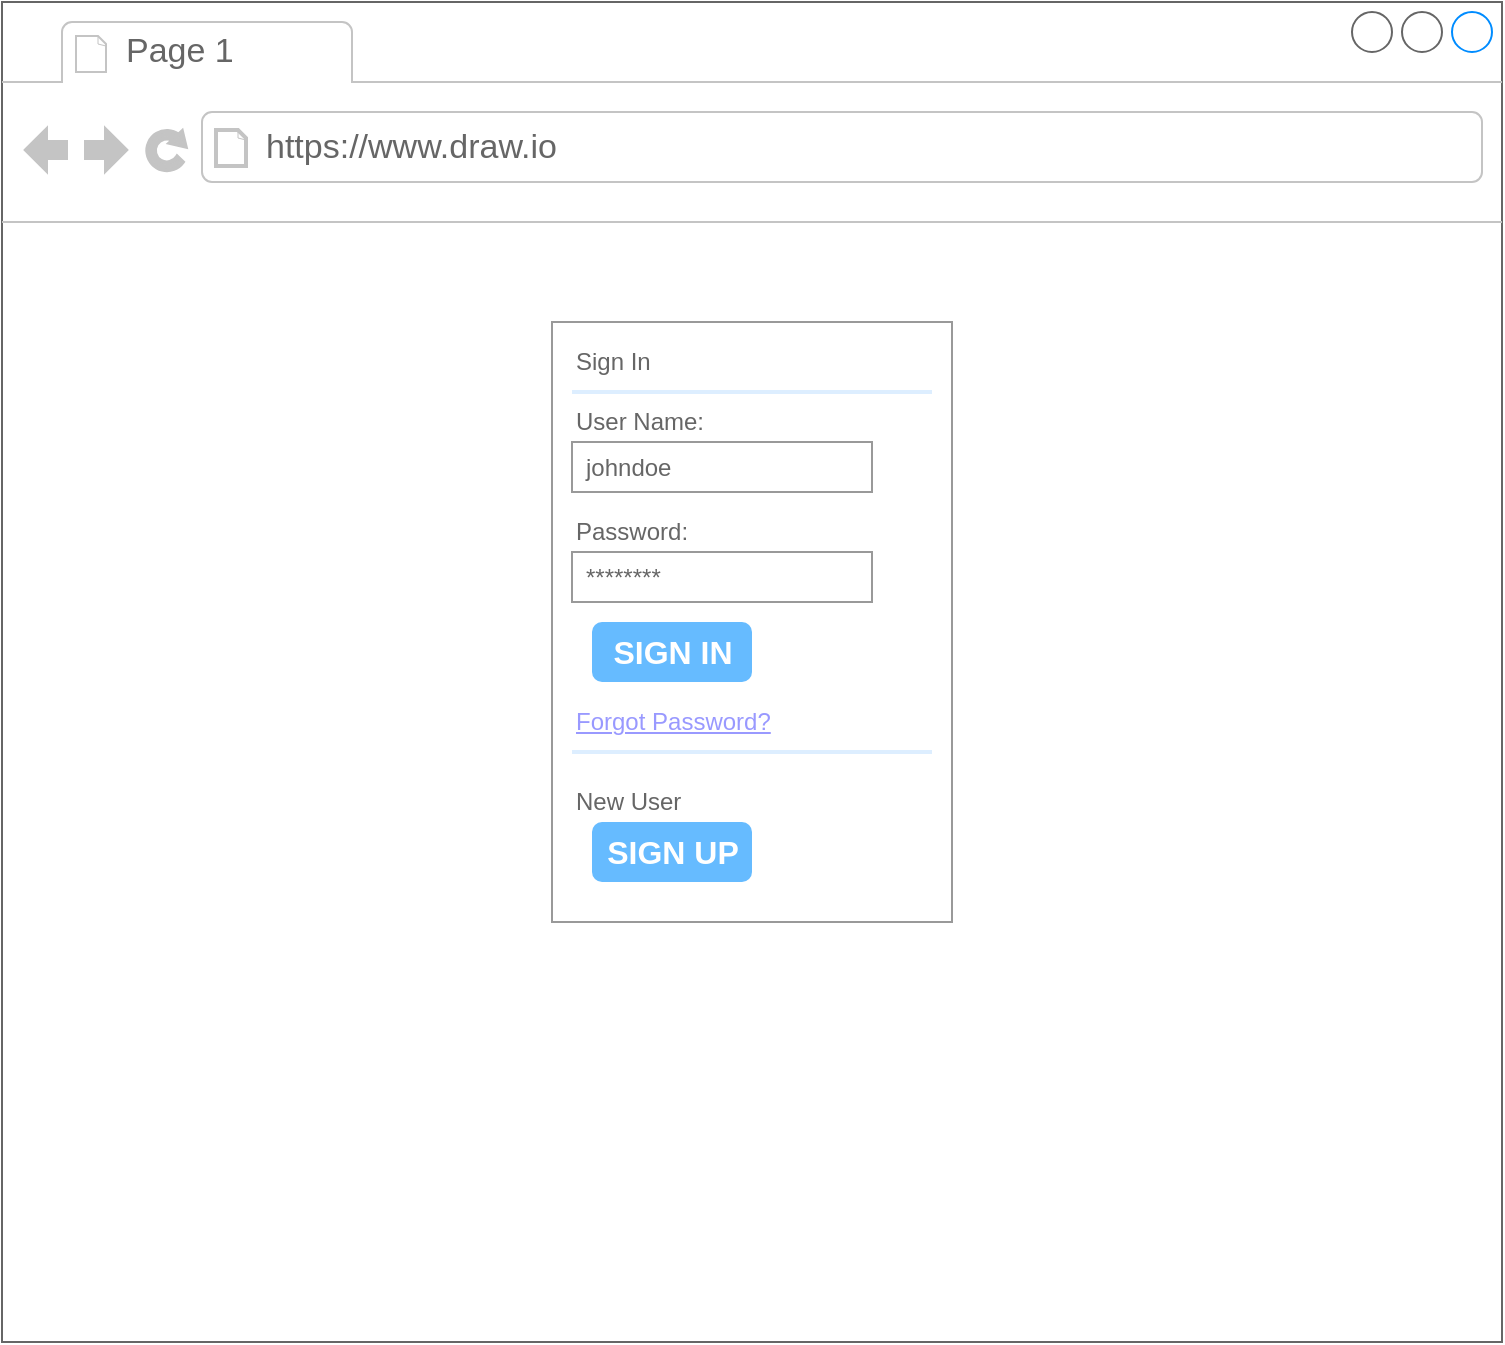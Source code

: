 <mxfile version="21.6.7" type="github" pages="2">
  <diagram name="Login" id="swk2kjmK8i0uh2nxWvGq">
    <mxGraphModel dx="1434" dy="782" grid="1" gridSize="10" guides="1" tooltips="1" connect="1" arrows="1" fold="1" page="1" pageScale="1" pageWidth="850" pageHeight="1100" math="0" shadow="0">
      <root>
        <mxCell id="0" />
        <mxCell id="1" parent="0" />
        <mxCell id="p-MmVJwOd3e9mjNcyf97-1" value="" style="strokeWidth=1;shadow=0;dashed=0;align=center;html=1;shape=mxgraph.mockup.containers.browserWindow;rSize=0;strokeColor=#666666;strokeColor2=#008cff;strokeColor3=#c4c4c4;mainText=,;recursiveResize=0;" parent="1" vertex="1">
          <mxGeometry x="70" y="30" width="750" height="670" as="geometry" />
        </mxCell>
        <mxCell id="p-MmVJwOd3e9mjNcyf97-2" value="Page 1" style="strokeWidth=1;shadow=0;dashed=0;align=center;html=1;shape=mxgraph.mockup.containers.anchor;fontSize=17;fontColor=#666666;align=left;whiteSpace=wrap;" parent="p-MmVJwOd3e9mjNcyf97-1" vertex="1">
          <mxGeometry x="60" y="12" width="110" height="26" as="geometry" />
        </mxCell>
        <mxCell id="p-MmVJwOd3e9mjNcyf97-3" value="https://www.draw.io" style="strokeWidth=1;shadow=0;dashed=0;align=center;html=1;shape=mxgraph.mockup.containers.anchor;rSize=0;fontSize=17;fontColor=#666666;align=left;" parent="p-MmVJwOd3e9mjNcyf97-1" vertex="1">
          <mxGeometry x="130" y="60" width="250" height="26" as="geometry" />
        </mxCell>
        <mxCell id="p-MmVJwOd3e9mjNcyf97-4" value="" style="strokeWidth=1;shadow=0;dashed=0;align=center;html=1;shape=mxgraph.mockup.forms.rrect;rSize=0;strokeColor=#999999;fillColor=#ffffff;" parent="p-MmVJwOd3e9mjNcyf97-1" vertex="1">
          <mxGeometry x="275" y="160" width="200" height="300" as="geometry" />
        </mxCell>
        <mxCell id="p-MmVJwOd3e9mjNcyf97-5" value="Sign In" style="strokeWidth=1;shadow=0;dashed=0;align=center;html=1;shape=mxgraph.mockup.forms.anchor;fontSize=12;fontColor=#666666;align=left;resizeWidth=1;spacingLeft=0;" parent="p-MmVJwOd3e9mjNcyf97-4" vertex="1">
          <mxGeometry width="100" height="20" relative="1" as="geometry">
            <mxPoint x="10" y="10" as="offset" />
          </mxGeometry>
        </mxCell>
        <mxCell id="p-MmVJwOd3e9mjNcyf97-6" value="" style="shape=line;strokeColor=#ddeeff;strokeWidth=2;html=1;resizeWidth=1;" parent="p-MmVJwOd3e9mjNcyf97-4" vertex="1">
          <mxGeometry width="180" height="10" relative="1" as="geometry">
            <mxPoint x="10" y="30" as="offset" />
          </mxGeometry>
        </mxCell>
        <mxCell id="p-MmVJwOd3e9mjNcyf97-7" value="User Name:" style="strokeWidth=1;shadow=0;dashed=0;align=center;html=1;shape=mxgraph.mockup.forms.anchor;fontSize=12;fontColor=#666666;align=left;resizeWidth=1;spacingLeft=0;" parent="p-MmVJwOd3e9mjNcyf97-4" vertex="1">
          <mxGeometry width="100" height="20" relative="1" as="geometry">
            <mxPoint x="10" y="40" as="offset" />
          </mxGeometry>
        </mxCell>
        <mxCell id="p-MmVJwOd3e9mjNcyf97-8" value="johndoe" style="strokeWidth=1;shadow=0;dashed=0;align=center;html=1;shape=mxgraph.mockup.forms.rrect;rSize=0;strokeColor=#999999;fontColor=#666666;align=left;spacingLeft=5;resizeWidth=1;" parent="p-MmVJwOd3e9mjNcyf97-4" vertex="1">
          <mxGeometry width="150" height="25" relative="1" as="geometry">
            <mxPoint x="10" y="60" as="offset" />
          </mxGeometry>
        </mxCell>
        <mxCell id="p-MmVJwOd3e9mjNcyf97-9" value="Password:" style="strokeWidth=1;shadow=0;dashed=0;align=center;html=1;shape=mxgraph.mockup.forms.anchor;fontSize=12;fontColor=#666666;align=left;resizeWidth=1;spacingLeft=0;" parent="p-MmVJwOd3e9mjNcyf97-4" vertex="1">
          <mxGeometry width="100" height="20" relative="1" as="geometry">
            <mxPoint x="10" y="95" as="offset" />
          </mxGeometry>
        </mxCell>
        <mxCell id="p-MmVJwOd3e9mjNcyf97-10" value="********" style="strokeWidth=1;shadow=0;dashed=0;align=center;html=1;shape=mxgraph.mockup.forms.rrect;rSize=0;strokeColor=#999999;fontColor=#666666;align=left;spacingLeft=5;resizeWidth=1;" parent="p-MmVJwOd3e9mjNcyf97-4" vertex="1">
          <mxGeometry width="150" height="25" relative="1" as="geometry">
            <mxPoint x="10" y="115" as="offset" />
          </mxGeometry>
        </mxCell>
        <UserObject label="SIGN IN" link="data:page/id,3VapOP0E4nY2ETTKaVEO" id="p-MmVJwOd3e9mjNcyf97-11">
          <mxCell style="strokeWidth=1;shadow=0;dashed=0;align=center;html=1;shape=mxgraph.mockup.forms.rrect;rSize=5;strokeColor=none;fontColor=#ffffff;fillColor=#66bbff;fontSize=16;fontStyle=1;" parent="p-MmVJwOd3e9mjNcyf97-4" vertex="1">
            <mxGeometry y="1" width="80" height="30" relative="1" as="geometry">
              <mxPoint x="20" y="-150" as="offset" />
            </mxGeometry>
          </mxCell>
        </UserObject>
        <mxCell id="p-MmVJwOd3e9mjNcyf97-12" value="Forgot Password?" style="strokeWidth=1;shadow=0;dashed=0;align=center;html=1;shape=mxgraph.mockup.forms.anchor;fontSize=12;fontColor=#9999ff;align=left;spacingLeft=0;fontStyle=4;resizeWidth=1;" parent="p-MmVJwOd3e9mjNcyf97-4" vertex="1">
          <mxGeometry y="1" width="150" height="20" relative="1" as="geometry">
            <mxPoint x="10" y="-110" as="offset" />
          </mxGeometry>
        </mxCell>
        <mxCell id="p-MmVJwOd3e9mjNcyf97-13" value="" style="shape=line;strokeColor=#ddeeff;strokeWidth=2;html=1;resizeWidth=1;" parent="p-MmVJwOd3e9mjNcyf97-4" vertex="1">
          <mxGeometry y="1" width="180" height="10" relative="1" as="geometry">
            <mxPoint x="10" y="-90" as="offset" />
          </mxGeometry>
        </mxCell>
        <mxCell id="p-MmVJwOd3e9mjNcyf97-14" value="New User" style="strokeWidth=1;shadow=0;dashed=0;align=center;html=1;shape=mxgraph.mockup.forms.anchor;fontSize=12;fontColor=#666666;align=left;spacingLeft=0;resizeWidth=1;" parent="p-MmVJwOd3e9mjNcyf97-4" vertex="1">
          <mxGeometry y="1" width="150" height="20" relative="1" as="geometry">
            <mxPoint x="10" y="-70" as="offset" />
          </mxGeometry>
        </mxCell>
        <mxCell id="p-MmVJwOd3e9mjNcyf97-15" value="SIGN UP" style="strokeWidth=1;shadow=0;dashed=0;align=center;html=1;shape=mxgraph.mockup.forms.rrect;rSize=5;strokeColor=none;fontColor=#ffffff;fillColor=#66bbff;fontSize=16;fontStyle=1;" parent="p-MmVJwOd3e9mjNcyf97-4" vertex="1">
          <mxGeometry y="1" width="80" height="30" relative="1" as="geometry">
            <mxPoint x="20" y="-50" as="offset" />
          </mxGeometry>
        </mxCell>
      </root>
    </mxGraphModel>
  </diagram>
  <diagram id="3VapOP0E4nY2ETTKaVEO" name="Landing">
    <mxGraphModel dx="1434" dy="782" grid="1" gridSize="10" guides="1" tooltips="1" connect="1" arrows="1" fold="1" page="1" pageScale="1" pageWidth="850" pageHeight="1100" math="0" shadow="0">
      <root>
        <mxCell id="0" />
        <mxCell id="1" parent="0" />
        <mxCell id="JbAXvDz8KrnHAH5Vn1Ts-1" value="" style="strokeWidth=1;shadow=0;dashed=0;align=center;html=1;shape=mxgraph.mockup.containers.browserWindow;rSize=0;strokeColor=#666666;strokeColor2=#008cff;strokeColor3=#c4c4c4;mainText=,;recursiveResize=0;" vertex="1" parent="1">
          <mxGeometry x="10" y="40" width="770" height="690" as="geometry" />
        </mxCell>
        <mxCell id="JbAXvDz8KrnHAH5Vn1Ts-2" value="Page 1" style="strokeWidth=1;shadow=0;dashed=0;align=center;html=1;shape=mxgraph.mockup.containers.anchor;fontSize=17;fontColor=#666666;align=left;whiteSpace=wrap;" vertex="1" parent="JbAXvDz8KrnHAH5Vn1Ts-1">
          <mxGeometry x="60" y="12" width="110" height="26" as="geometry" />
        </mxCell>
        <mxCell id="JbAXvDz8KrnHAH5Vn1Ts-3" value="https://www.draw.io" style="strokeWidth=1;shadow=0;dashed=0;align=center;html=1;shape=mxgraph.mockup.containers.anchor;rSize=0;fontSize=17;fontColor=#666666;align=left;" vertex="1" parent="JbAXvDz8KrnHAH5Vn1Ts-1">
          <mxGeometry x="130" y="60" width="250" height="26" as="geometry" />
        </mxCell>
        <mxCell id="JbAXvDz8KrnHAH5Vn1Ts-4" value="" style="verticalLabelPosition=bottom;shadow=0;dashed=0;align=center;html=1;verticalAlign=top;strokeWidth=1;shape=mxgraph.mockup.containers.userMale;strokeColor=#666666;strokeColor2=#008cff;" vertex="1" parent="JbAXvDz8KrnHAH5Vn1Ts-1">
          <mxGeometry x="70" y="230" width="100" height="100" as="geometry" />
        </mxCell>
        <mxCell id="JbAXvDz8KrnHAH5Vn1Ts-5" value="" style="strokeWidth=1;shadow=0;dashed=0;align=center;html=1;shape=mxgraph.mockup.text.rrect;rSize=0;strokeColor=#666666;" vertex="1" parent="JbAXvDz8KrnHAH5Vn1Ts-1">
          <mxGeometry x="230" y="180" width="500" height="25" as="geometry" />
        </mxCell>
        <mxCell id="JbAXvDz8KrnHAH5Vn1Ts-6" value="Button 2" style="strokeColor=inherit;fillColor=inherit;gradientColor=inherit;strokeWidth=1;shadow=0;dashed=0;align=center;html=1;shape=mxgraph.mockup.text.rrect;rSize=0;fontSize=17;fontColor=#0000ff;whiteSpace=wrap;" vertex="1" parent="JbAXvDz8KrnHAH5Vn1Ts-5">
          <mxGeometry x="125" width="125" height="25" as="geometry" />
        </mxCell>
        <mxCell id="JbAXvDz8KrnHAH5Vn1Ts-7" value="Button 3" style="strokeColor=inherit;fillColor=inherit;gradientColor=inherit;strokeWidth=1;shadow=0;dashed=0;align=center;html=1;shape=mxgraph.mockup.text.rrect;rSize=0;fontSize=17;fontColor=#0000ff;whiteSpace=wrap;" vertex="1" parent="JbAXvDz8KrnHAH5Vn1Ts-5">
          <mxGeometry x="250" width="125" height="25" as="geometry" />
        </mxCell>
        <mxCell id="JbAXvDz8KrnHAH5Vn1Ts-8" value="Button 4" style="strokeColor=inherit;fillColor=inherit;gradientColor=inherit;strokeWidth=1;shadow=0;dashed=0;align=center;html=1;shape=mxgraph.mockup.text.rrect;rSize=0;fontSize=17;fontColor=#0000ff;whiteSpace=wrap;" vertex="1" parent="JbAXvDz8KrnHAH5Vn1Ts-5">
          <mxGeometry x="375" width="125" height="25" as="geometry" />
        </mxCell>
        <mxCell id="JbAXvDz8KrnHAH5Vn1Ts-9" value="Button 1" style="strokeWidth=1;shadow=0;dashed=0;align=center;html=1;shape=mxgraph.mockup.text.rrect;rSize=0;fontSize=17;fontColor=#ffffff;fillColor=#008cff;strokeColor=#008cff;whiteSpace=wrap;" vertex="1" parent="JbAXvDz8KrnHAH5Vn1Ts-5">
          <mxGeometry width="125" height="25" as="geometry" />
        </mxCell>
        <mxCell id="JbAXvDz8KrnHAH5Vn1Ts-10" value="Welcome&amp;nbsp;" style="shape=rectangle;strokeColor=none;fillColor=none;linkText=;fontSize=17;fontColor=#0000ff;fontStyle=4;html=1;align=center;" vertex="1" parent="JbAXvDz8KrnHAH5Vn1Ts-1">
          <mxGeometry x="210" y="250" width="150" height="30" as="geometry" />
        </mxCell>
      </root>
    </mxGraphModel>
  </diagram>
</mxfile>
